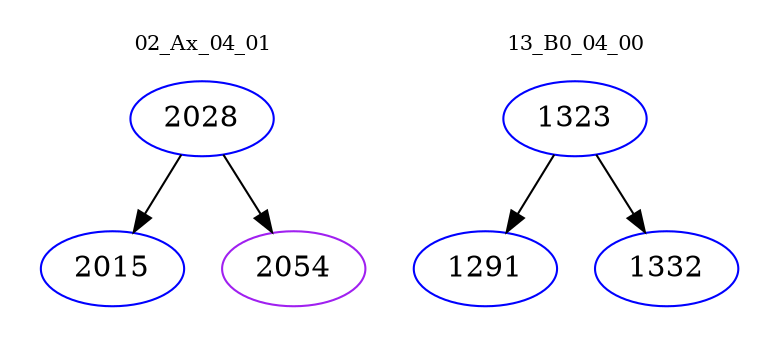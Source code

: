 digraph{
subgraph cluster_0 {
color = white
label = "02_Ax_04_01";
fontsize=10;
T0_2028 [label="2028", color="blue"]
T0_2028 -> T0_2015 [color="black"]
T0_2015 [label="2015", color="blue"]
T0_2028 -> T0_2054 [color="black"]
T0_2054 [label="2054", color="purple"]
}
subgraph cluster_1 {
color = white
label = "13_B0_04_00";
fontsize=10;
T1_1323 [label="1323", color="blue"]
T1_1323 -> T1_1291 [color="black"]
T1_1291 [label="1291", color="blue"]
T1_1323 -> T1_1332 [color="black"]
T1_1332 [label="1332", color="blue"]
}
}
